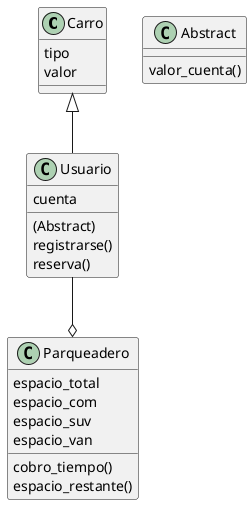 @startuml
class Carro{
tipo
valor
}
class Parqueadero{
espacio_total
espacio_com
espacio_suv
espacio_van
cobro_tiempo()
espacio_restante()
}

class Usuario{
(Abstract)
cuenta
registrarse()
reserva()
}

class Abstract{
valor_cuenta()
}

Usuario --o Parqueadero
Carro <|-- Usuario

@enduml